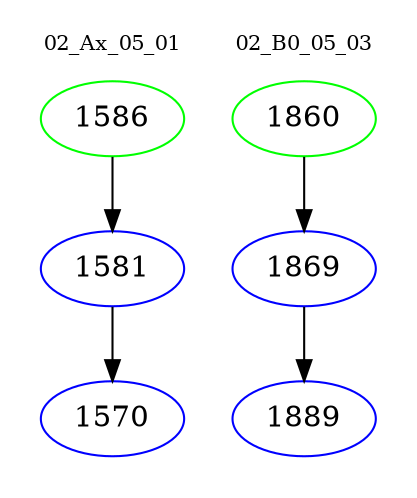 digraph{
subgraph cluster_0 {
color = white
label = "02_Ax_05_01";
fontsize=10;
T0_1586 [label="1586", color="green"]
T0_1586 -> T0_1581 [color="black"]
T0_1581 [label="1581", color="blue"]
T0_1581 -> T0_1570 [color="black"]
T0_1570 [label="1570", color="blue"]
}
subgraph cluster_1 {
color = white
label = "02_B0_05_03";
fontsize=10;
T1_1860 [label="1860", color="green"]
T1_1860 -> T1_1869 [color="black"]
T1_1869 [label="1869", color="blue"]
T1_1869 -> T1_1889 [color="black"]
T1_1889 [label="1889", color="blue"]
}
}
